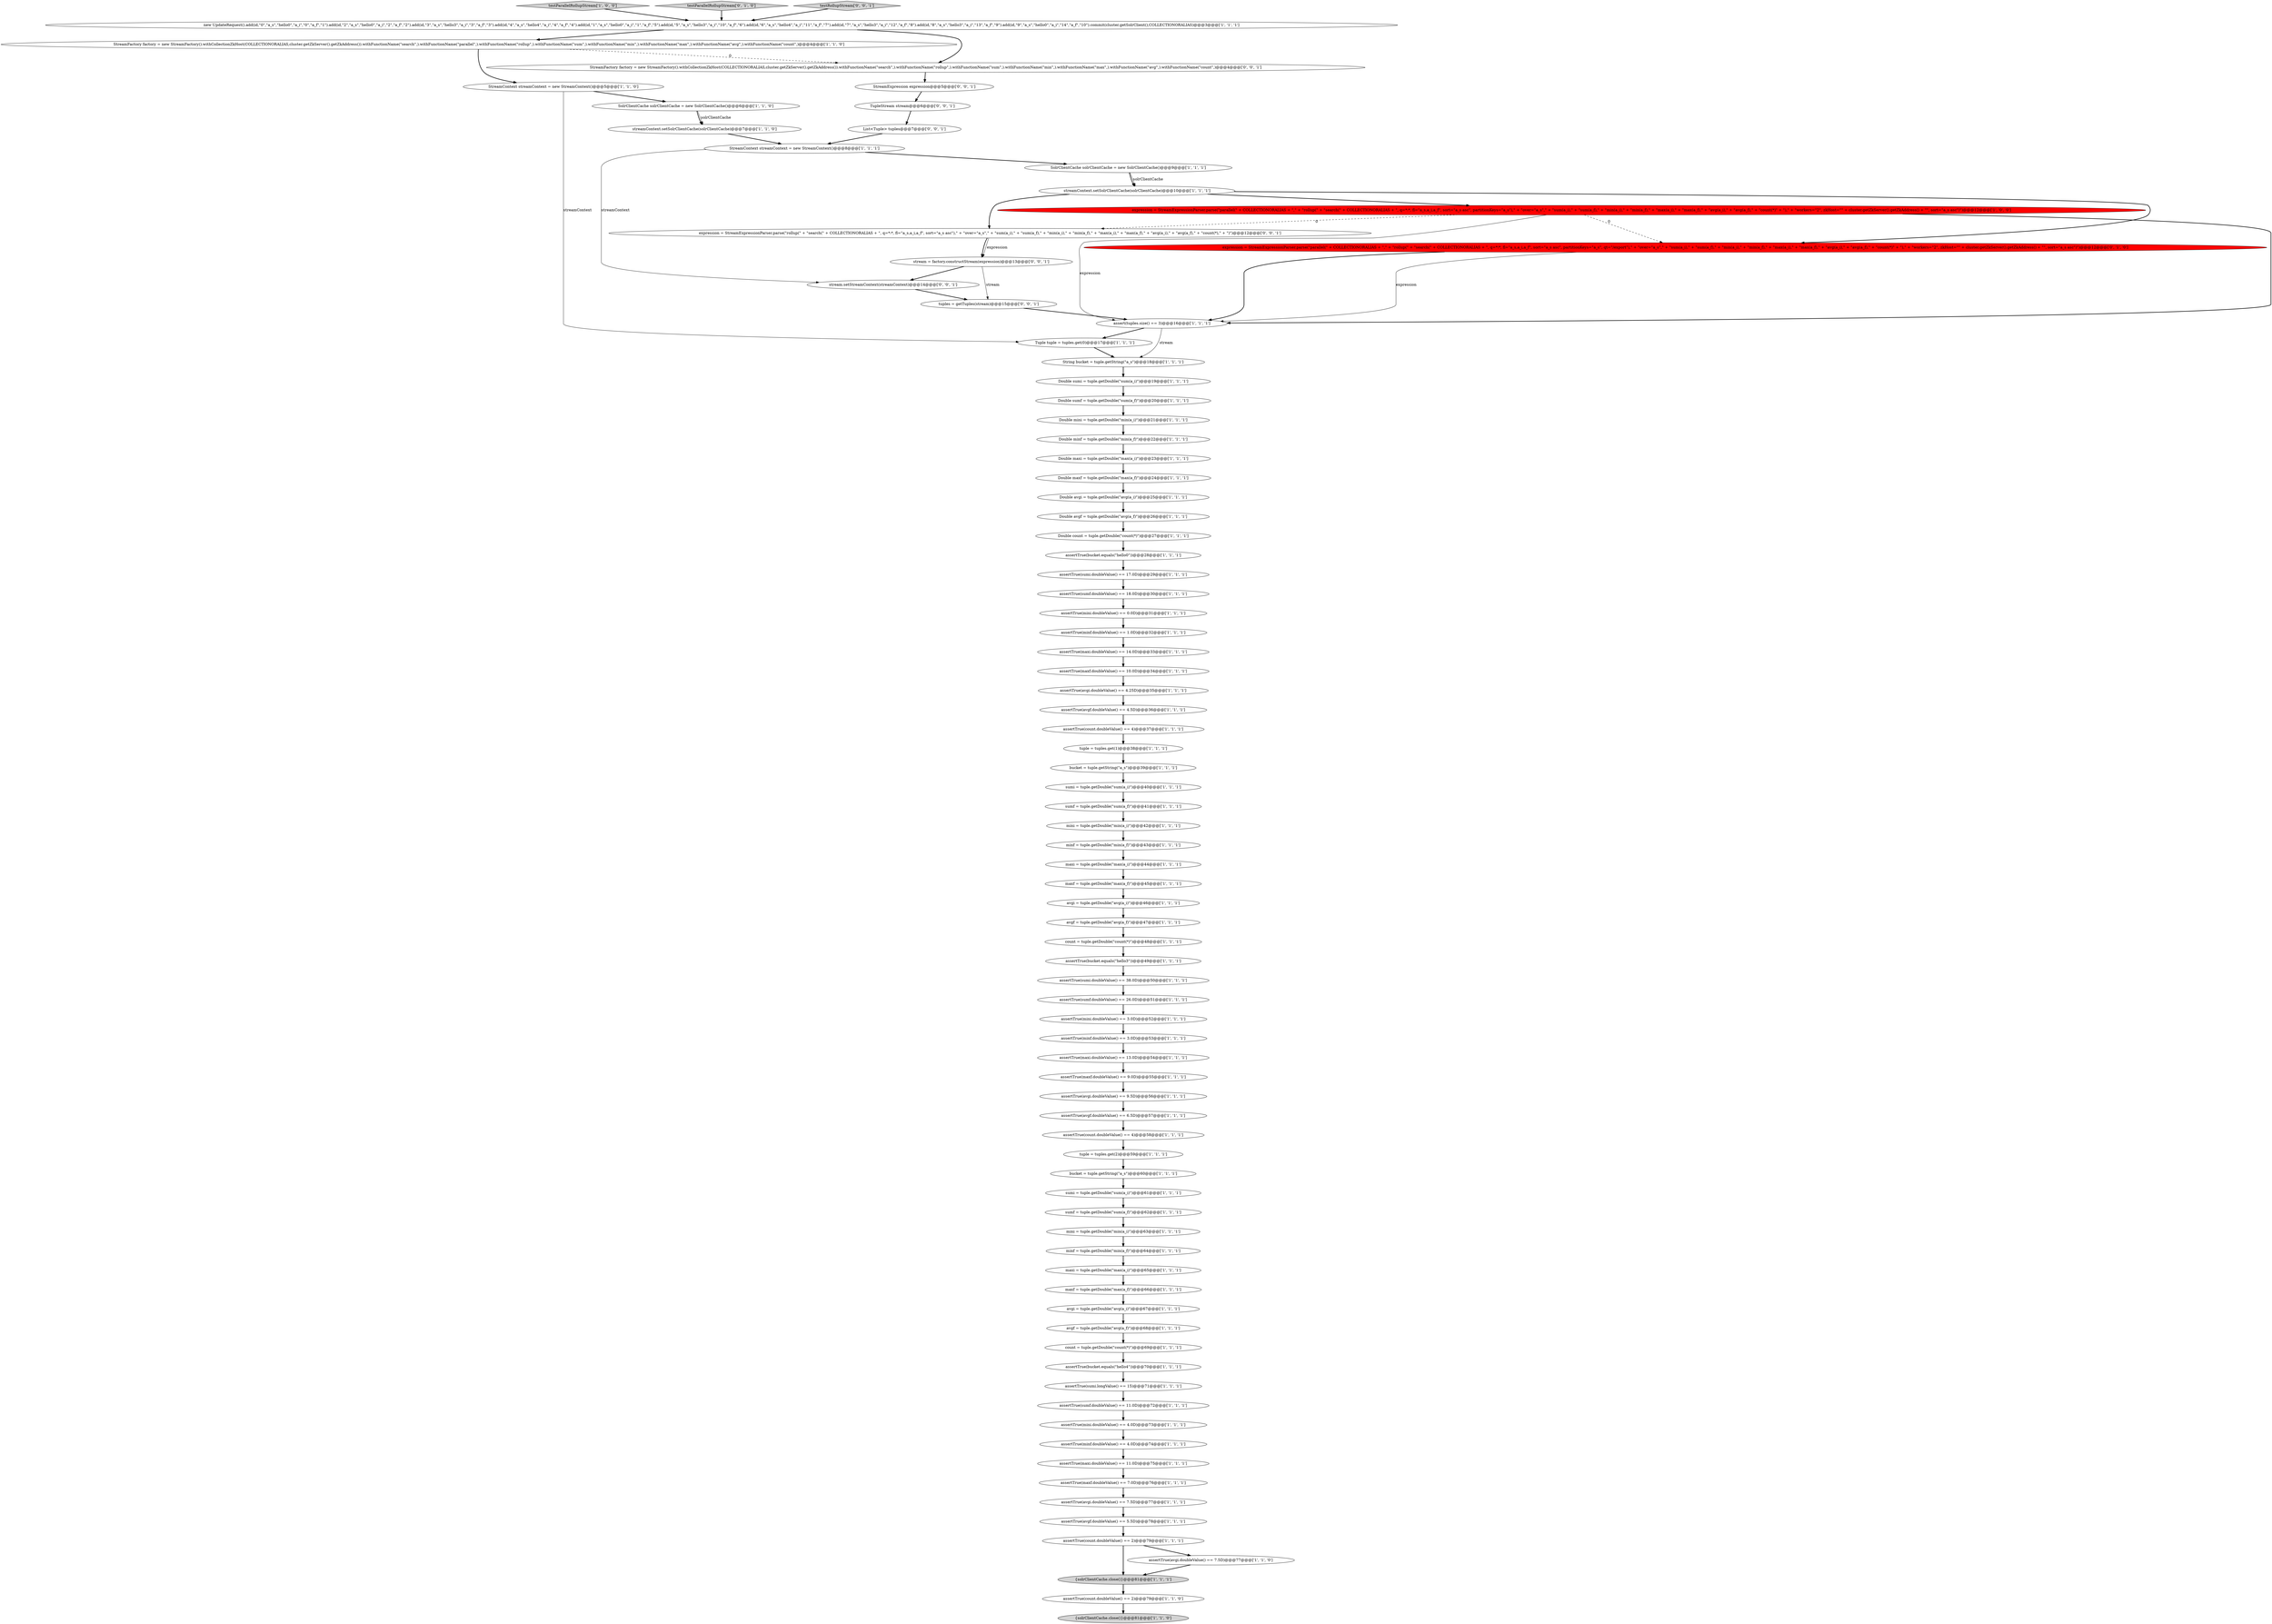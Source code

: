digraph {
56 [style = filled, label = "minf = tuple.getDouble(\"min(a_f)\")@@@64@@@['1', '1', '1']", fillcolor = white, shape = ellipse image = "AAA0AAABBB1BBB"];
55 [style = filled, label = "mini = tuple.getDouble(\"min(a_i)\")@@@63@@@['1', '1', '1']", fillcolor = white, shape = ellipse image = "AAA0AAABBB1BBB"];
74 [style = filled, label = "maxi = tuple.getDouble(\"max(a_i)\")@@@65@@@['1', '1', '1']", fillcolor = white, shape = ellipse image = "AAA0AAABBB1BBB"];
68 [style = filled, label = "{solrClientCache.close()}@@@81@@@['1', '1', '1']", fillcolor = lightgray, shape = ellipse image = "AAA0AAABBB1BBB"];
40 [style = filled, label = "maxi = tuple.getDouble(\"max(a_i)\")@@@44@@@['1', '1', '1']", fillcolor = white, shape = ellipse image = "AAA0AAABBB1BBB"];
39 [style = filled, label = "assertTrue(minf.doubleValue() == 1.0D)@@@32@@@['1', '1', '1']", fillcolor = white, shape = ellipse image = "AAA0AAABBB1BBB"];
65 [style = filled, label = "assertTrue(bucket.equals(\"hello4\"))@@@70@@@['1', '1', '1']", fillcolor = white, shape = ellipse image = "AAA0AAABBB1BBB"];
50 [style = filled, label = "assertTrue(mini.doubleValue() == 4.0D)@@@73@@@['1', '1', '1']", fillcolor = white, shape = ellipse image = "AAA0AAABBB1BBB"];
84 [style = filled, label = "stream = factory.constructStream(expression)@@@13@@@['0', '0', '1']", fillcolor = white, shape = ellipse image = "AAA0AAABBB3BBB"];
49 [style = filled, label = "Double maxf = tuple.getDouble(\"max(a_f)\")@@@24@@@['1', '1', '1']", fillcolor = white, shape = ellipse image = "AAA0AAABBB1BBB"];
31 [style = filled, label = "testParallelRollupStream['1', '0', '0']", fillcolor = lightgray, shape = diamond image = "AAA0AAABBB1BBB"];
51 [style = filled, label = "maxf = tuple.getDouble(\"max(a_f)\")@@@45@@@['1', '1', '1']", fillcolor = white, shape = ellipse image = "AAA0AAABBB1BBB"];
6 [style = filled, label = "assertTrue(maxf.doubleValue() == 9.0D)@@@55@@@['1', '1', '1']", fillcolor = white, shape = ellipse image = "AAA0AAABBB1BBB"];
23 [style = filled, label = "bucket = tuple.getString(\"a_s\")@@@60@@@['1', '1', '1']", fillcolor = white, shape = ellipse image = "AAA0AAABBB1BBB"];
77 [style = filled, label = "assertTrue(maxf.doubleValue() == 7.0D)@@@76@@@['1', '1', '1']", fillcolor = white, shape = ellipse image = "AAA0AAABBB1BBB"];
82 [style = filled, label = "stream.setStreamContext(streamContext)@@@14@@@['0', '0', '1']", fillcolor = white, shape = ellipse image = "AAA0AAABBB3BBB"];
60 [style = filled, label = "assertTrue(avgi.doubleValue() == 4.25D)@@@35@@@['1', '1', '1']", fillcolor = white, shape = ellipse image = "AAA0AAABBB1BBB"];
67 [style = filled, label = "tuple = tuples.get(2)@@@59@@@['1', '1', '1']", fillcolor = white, shape = ellipse image = "AAA0AAABBB1BBB"];
0 [style = filled, label = "assertTrue(avgf.doubleValue() == 6.5D)@@@57@@@['1', '1', '1']", fillcolor = white, shape = ellipse image = "AAA0AAABBB1BBB"];
54 [style = filled, label = "Double count = tuple.getDouble(\"count(*)\")@@@27@@@['1', '1', '1']", fillcolor = white, shape = ellipse image = "AAA0AAABBB1BBB"];
20 [style = filled, label = "tuple = tuples.get(1)@@@38@@@['1', '1', '1']", fillcolor = white, shape = ellipse image = "AAA0AAABBB1BBB"];
52 [style = filled, label = "maxf = tuple.getDouble(\"max(a_f)\")@@@66@@@['1', '1', '1']", fillcolor = white, shape = ellipse image = "AAA0AAABBB1BBB"];
32 [style = filled, label = "StreamContext streamContext = new StreamContext()@@@8@@@['1', '1', '1']", fillcolor = white, shape = ellipse image = "AAA0AAABBB1BBB"];
3 [style = filled, label = "String bucket = tuple.getString(\"a_s\")@@@18@@@['1', '1', '1']", fillcolor = white, shape = ellipse image = "AAA0AAABBB1BBB"];
8 [style = filled, label = "assertTrue(sumf.doubleValue() == 11.0D)@@@72@@@['1', '1', '1']", fillcolor = white, shape = ellipse image = "AAA0AAABBB1BBB"];
16 [style = filled, label = "avgi = tuple.getDouble(\"avg(a_i)\")@@@67@@@['1', '1', '1']", fillcolor = white, shape = ellipse image = "AAA0AAABBB1BBB"];
42 [style = filled, label = "assertTrue(sumi.longValue() == 15)@@@71@@@['1', '1', '1']", fillcolor = white, shape = ellipse image = "AAA0AAABBB1BBB"];
75 [style = filled, label = "sumf = tuple.getDouble(\"sum(a_f)\")@@@41@@@['1', '1', '1']", fillcolor = white, shape = ellipse image = "AAA0AAABBB1BBB"];
69 [style = filled, label = "assert(tuples.size() == 3)@@@16@@@['1', '1', '1']", fillcolor = white, shape = ellipse image = "AAA0AAABBB1BBB"];
76 [style = filled, label = "count = tuple.getDouble(\"count(*)\")@@@69@@@['1', '1', '1']", fillcolor = white, shape = ellipse image = "AAA0AAABBB1BBB"];
63 [style = filled, label = "assertTrue(count.doubleValue() == 2)@@@79@@@['1', '1', '1']", fillcolor = white, shape = ellipse image = "AAA0AAABBB1BBB"];
36 [style = filled, label = "SolrClientCache solrClientCache = new SolrClientCache()@@@6@@@['1', '1', '0']", fillcolor = white, shape = ellipse image = "AAA0AAABBB1BBB"];
64 [style = filled, label = "Double avgi = tuple.getDouble(\"avg(a_i)\")@@@25@@@['1', '1', '1']", fillcolor = white, shape = ellipse image = "AAA0AAABBB1BBB"];
70 [style = filled, label = "sumi = tuple.getDouble(\"sum(a_i)\")@@@61@@@['1', '1', '1']", fillcolor = white, shape = ellipse image = "AAA0AAABBB1BBB"];
41 [style = filled, label = "Double sumf = tuple.getDouble(\"sum(a_f)\")@@@20@@@['1', '1', '1']", fillcolor = white, shape = ellipse image = "AAA0AAABBB1BBB"];
78 [style = filled, label = "expression = StreamExpressionParser.parse(\"parallel(\" + COLLECTIONORALIAS + \",\" + \"rollup(\" + \"search(\" + COLLECTIONORALIAS + \", q=*:*, fl=\"a_s,a_i,a_f\", sort=\"a_s asc\", partitionKeys=\"a_s\", qt=\"/export\"),\" + \"over=\"a_s\",\" + \"sum(a_i),\" + \"sum(a_f),\" + \"min(a_i),\" + \"min(a_f),\" + \"max(a_i),\" + \"max(a_f),\" + \"avg(a_i),\" + \"avg(a_f),\" + \"count(*)\" + \"),\" + \"workers=\"2\", zkHost=\"\" + cluster.getZkServer().getZkAddress() + \"\", sort=\"a_s asc\")\")@@@12@@@['0', '1', '0']", fillcolor = red, shape = ellipse image = "AAA1AAABBB2BBB"];
12 [style = filled, label = "assertTrue(maxf.doubleValue() == 10.0D)@@@34@@@['1', '1', '1']", fillcolor = white, shape = ellipse image = "AAA0AAABBB1BBB"];
17 [style = filled, label = "mini = tuple.getDouble(\"min(a_i)\")@@@42@@@['1', '1', '1']", fillcolor = white, shape = ellipse image = "AAA0AAABBB1BBB"];
10 [style = filled, label = "SolrClientCache solrClientCache = new SolrClientCache()@@@9@@@['1', '1', '1']", fillcolor = white, shape = ellipse image = "AAA0AAABBB1BBB"];
57 [style = filled, label = "assertTrue(count.doubleValue() == 4)@@@37@@@['1', '1', '1']", fillcolor = white, shape = ellipse image = "AAA0AAABBB1BBB"];
66 [style = filled, label = "new UpdateRequest().add(id,\"0\",\"a_s\",\"hello0\",\"a_i\",\"0\",\"a_f\",\"1\").add(id,\"2\",\"a_s\",\"hello0\",\"a_i\",\"2\",\"a_f\",\"2\").add(id,\"3\",\"a_s\",\"hello3\",\"a_i\",\"3\",\"a_f\",\"3\").add(id,\"4\",\"a_s\",\"hello4\",\"a_i\",\"4\",\"a_f\",\"4\").add(id,\"1\",\"a_s\",\"hello0\",\"a_i\",\"1\",\"a_f\",\"5\").add(id,\"5\",\"a_s\",\"hello3\",\"a_i\",\"10\",\"a_f\",\"6\").add(id,\"6\",\"a_s\",\"hello4\",\"a_i\",\"11\",\"a_f\",\"7\").add(id,\"7\",\"a_s\",\"hello3\",\"a_i\",\"12\",\"a_f\",\"8\").add(id,\"8\",\"a_s\",\"hello3\",\"a_i\",\"13\",\"a_f\",\"9\").add(id,\"9\",\"a_s\",\"hello0\",\"a_i\",\"14\",\"a_f\",\"10\").commit(cluster.getSolrClient(),COLLECTIONORALIAS)@@@3@@@['1', '1', '1']", fillcolor = white, shape = ellipse image = "AAA0AAABBB1BBB"];
7 [style = filled, label = "assertTrue(bucket.equals(\"hello3\"))@@@49@@@['1', '1', '1']", fillcolor = white, shape = ellipse image = "AAA0AAABBB1BBB"];
73 [style = filled, label = "Double avgf = tuple.getDouble(\"avg(a_f)\")@@@26@@@['1', '1', '1']", fillcolor = white, shape = ellipse image = "AAA0AAABBB1BBB"];
58 [style = filled, label = "assertTrue(minf.doubleValue() == 4.0D)@@@74@@@['1', '1', '1']", fillcolor = white, shape = ellipse image = "AAA0AAABBB1BBB"];
86 [style = filled, label = "expression = StreamExpressionParser.parse(\"rollup(\" + \"search(\" + COLLECTIONORALIAS + \", q=*:*, fl=\"a_s,a_i,a_f\", sort=\"a_s asc\"),\" + \"over=\"a_s\",\" + \"sum(a_i),\" + \"sum(a_f),\" + \"min(a_i),\" + \"min(a_f),\" + \"max(a_i),\" + \"max(a_f),\" + \"avg(a_i),\" + \"avg(a_f),\" + \"count(*),\" + \")\")@@@12@@@['0', '0', '1']", fillcolor = white, shape = ellipse image = "AAA0AAABBB3BBB"];
5 [style = filled, label = "assertTrue(avgi.doubleValue() == 7.5D)@@@77@@@['1', '1', '1']", fillcolor = white, shape = ellipse image = "AAA0AAABBB1BBB"];
34 [style = filled, label = "sumi = tuple.getDouble(\"sum(a_i)\")@@@40@@@['1', '1', '1']", fillcolor = white, shape = ellipse image = "AAA0AAABBB1BBB"];
18 [style = filled, label = "assertTrue(avgi.doubleValue() == 9.5D)@@@56@@@['1', '1', '1']", fillcolor = white, shape = ellipse image = "AAA0AAABBB1BBB"];
87 [style = filled, label = "tuples = getTuples(stream)@@@15@@@['0', '0', '1']", fillcolor = white, shape = ellipse image = "AAA0AAABBB3BBB"];
79 [style = filled, label = "testParallelRollupStream['0', '1', '0']", fillcolor = lightgray, shape = diamond image = "AAA0AAABBB2BBB"];
28 [style = filled, label = "Double mini = tuple.getDouble(\"min(a_i)\")@@@21@@@['1', '1', '1']", fillcolor = white, shape = ellipse image = "AAA0AAABBB1BBB"];
53 [style = filled, label = "assertTrue(mini.doubleValue() == 0.0D)@@@31@@@['1', '1', '1']", fillcolor = white, shape = ellipse image = "AAA0AAABBB1BBB"];
43 [style = filled, label = "expression = StreamExpressionParser.parse(\"parallel(\" + COLLECTIONORALIAS + \",\" + \"rollup(\" + \"search(\" + COLLECTIONORALIAS + \", q=*:*, fl=\"a_s,a_i,a_f\", sort=\"a_s asc\", partitionKeys=\"a_s\"),\" + \"over=\"a_s\",\" + \"sum(a_i),\" + \"sum(a_f),\" + \"min(a_i),\" + \"min(a_f),\" + \"max(a_i),\" + \"max(a_f),\" + \"avg(a_i),\" + \"avg(a_f),\" + \"count(*)\" + \"),\" + \"workers=\"2\", zkHost=\"\" + cluster.getZkServer().getZkAddress() + \"\", sort=\"a_s asc\")\")@@@12@@@['1', '0', '0']", fillcolor = red, shape = ellipse image = "AAA1AAABBB1BBB"];
30 [style = filled, label = "Double maxi = tuple.getDouble(\"max(a_i)\")@@@23@@@['1', '1', '1']", fillcolor = white, shape = ellipse image = "AAA0AAABBB1BBB"];
4 [style = filled, label = "assertTrue(avgf.doubleValue() == 5.5D)@@@78@@@['1', '1', '1']", fillcolor = white, shape = ellipse image = "AAA0AAABBB1BBB"];
13 [style = filled, label = "sumf = tuple.getDouble(\"sum(a_f)\")@@@62@@@['1', '1', '1']", fillcolor = white, shape = ellipse image = "AAA0AAABBB1BBB"];
83 [style = filled, label = "StreamExpression expression@@@5@@@['0', '0', '1']", fillcolor = white, shape = ellipse image = "AAA0AAABBB3BBB"];
81 [style = filled, label = "StreamFactory factory = new StreamFactory().withCollectionZkHost(COLLECTIONORALIAS,cluster.getZkServer().getZkAddress()).withFunctionName(\"search\",).withFunctionName(\"rollup\",).withFunctionName(\"sum\",).withFunctionName(\"min\",).withFunctionName(\"max\",).withFunctionName(\"avg\",).withFunctionName(\"count\",)@@@4@@@['0', '0', '1']", fillcolor = white, shape = ellipse image = "AAA0AAABBB3BBB"];
14 [style = filled, label = "streamContext.setSolrClientCache(solrClientCache)@@@7@@@['1', '1', '0']", fillcolor = white, shape = ellipse image = "AAA0AAABBB1BBB"];
27 [style = filled, label = "count = tuple.getDouble(\"count(*)\")@@@48@@@['1', '1', '1']", fillcolor = white, shape = ellipse image = "AAA0AAABBB1BBB"];
61 [style = filled, label = "assertTrue(minf.doubleValue() == 3.0D)@@@53@@@['1', '1', '1']", fillcolor = white, shape = ellipse image = "AAA0AAABBB1BBB"];
29 [style = filled, label = "avgf = tuple.getDouble(\"avg(a_f)\")@@@47@@@['1', '1', '1']", fillcolor = white, shape = ellipse image = "AAA0AAABBB1BBB"];
44 [style = filled, label = "minf = tuple.getDouble(\"min(a_f)\")@@@43@@@['1', '1', '1']", fillcolor = white, shape = ellipse image = "AAA0AAABBB1BBB"];
88 [style = filled, label = "testRollupStream['0', '0', '1']", fillcolor = lightgray, shape = diamond image = "AAA0AAABBB3BBB"];
2 [style = filled, label = "assertTrue(maxi.doubleValue() == 14.0D)@@@33@@@['1', '1', '1']", fillcolor = white, shape = ellipse image = "AAA0AAABBB1BBB"];
9 [style = filled, label = "assertTrue(maxi.doubleValue() == 13.0D)@@@54@@@['1', '1', '1']", fillcolor = white, shape = ellipse image = "AAA0AAABBB1BBB"];
19 [style = filled, label = "assertTrue(sumi.doubleValue() == 17.0D)@@@29@@@['1', '1', '1']", fillcolor = white, shape = ellipse image = "AAA0AAABBB1BBB"];
21 [style = filled, label = "assertTrue(count.doubleValue() == 2)@@@79@@@['1', '1', '0']", fillcolor = white, shape = ellipse image = "AAA0AAABBB1BBB"];
33 [style = filled, label = "StreamFactory factory = new StreamFactory().withCollectionZkHost(COLLECTIONORALIAS,cluster.getZkServer().getZkAddress()).withFunctionName(\"search\",).withFunctionName(\"parallel\",).withFunctionName(\"rollup\",).withFunctionName(\"sum\",).withFunctionName(\"min\",).withFunctionName(\"max\",).withFunctionName(\"avg\",).withFunctionName(\"count\",)@@@4@@@['1', '1', '0']", fillcolor = white, shape = ellipse image = "AAA0AAABBB1BBB"];
22 [style = filled, label = "Double sumi = tuple.getDouble(\"sum(a_i)\")@@@19@@@['1', '1', '1']", fillcolor = white, shape = ellipse image = "AAA0AAABBB1BBB"];
25 [style = filled, label = "assertTrue(avgf.doubleValue() == 4.5D)@@@36@@@['1', '1', '1']", fillcolor = white, shape = ellipse image = "AAA0AAABBB1BBB"];
71 [style = filled, label = "Tuple tuple = tuples.get(0)@@@17@@@['1', '1', '1']", fillcolor = white, shape = ellipse image = "AAA0AAABBB1BBB"];
35 [style = filled, label = "assertTrue(mini.doubleValue() == 3.0D)@@@52@@@['1', '1', '1']", fillcolor = white, shape = ellipse image = "AAA0AAABBB1BBB"];
46 [style = filled, label = "assertTrue(count.doubleValue() == 4)@@@58@@@['1', '1', '1']", fillcolor = white, shape = ellipse image = "AAA0AAABBB1BBB"];
24 [style = filled, label = "streamContext.setSolrClientCache(solrClientCache)@@@10@@@['1', '1', '1']", fillcolor = white, shape = ellipse image = "AAA0AAABBB1BBB"];
48 [style = filled, label = "assertTrue(avgi.doubleValue() == 7.5D)@@@77@@@['1', '1', '0']", fillcolor = white, shape = ellipse image = "AAA0AAABBB1BBB"];
72 [style = filled, label = "assertTrue(sumi.doubleValue() == 38.0D)@@@50@@@['1', '1', '1']", fillcolor = white, shape = ellipse image = "AAA0AAABBB1BBB"];
85 [style = filled, label = "List<Tuple> tuples@@@7@@@['0', '0', '1']", fillcolor = white, shape = ellipse image = "AAA0AAABBB3BBB"];
62 [style = filled, label = "bucket = tuple.getString(\"a_s\")@@@39@@@['1', '1', '1']", fillcolor = white, shape = ellipse image = "AAA0AAABBB1BBB"];
15 [style = filled, label = "assertTrue(sumf.doubleValue() == 26.0D)@@@51@@@['1', '1', '1']", fillcolor = white, shape = ellipse image = "AAA0AAABBB1BBB"];
80 [style = filled, label = "TupleStream stream@@@6@@@['0', '0', '1']", fillcolor = white, shape = ellipse image = "AAA0AAABBB3BBB"];
47 [style = filled, label = "avgi = tuple.getDouble(\"avg(a_i)\")@@@46@@@['1', '1', '1']", fillcolor = white, shape = ellipse image = "AAA0AAABBB1BBB"];
26 [style = filled, label = "avgf = tuple.getDouble(\"avg(a_f)\")@@@68@@@['1', '1', '1']", fillcolor = white, shape = ellipse image = "AAA0AAABBB1BBB"];
45 [style = filled, label = "assertTrue(maxi.doubleValue() == 11.0D)@@@75@@@['1', '1', '1']", fillcolor = white, shape = ellipse image = "AAA0AAABBB1BBB"];
11 [style = filled, label = "assertTrue(sumf.doubleValue() == 18.0D)@@@30@@@['1', '1', '1']", fillcolor = white, shape = ellipse image = "AAA0AAABBB1BBB"];
1 [style = filled, label = "StreamContext streamContext = new StreamContext()@@@5@@@['1', '1', '0']", fillcolor = white, shape = ellipse image = "AAA0AAABBB1BBB"];
38 [style = filled, label = "Double minf = tuple.getDouble(\"min(a_f)\")@@@22@@@['1', '1', '1']", fillcolor = white, shape = ellipse image = "AAA0AAABBB1BBB"];
37 [style = filled, label = "assertTrue(bucket.equals(\"hello0\"))@@@28@@@['1', '1', '1']", fillcolor = white, shape = ellipse image = "AAA0AAABBB1BBB"];
59 [style = filled, label = "{solrClientCache.close()}@@@81@@@['1', '1', '0']", fillcolor = lightgray, shape = ellipse image = "AAA0AAABBB1BBB"];
65->42 [style = bold, label=""];
79->66 [style = bold, label=""];
4->63 [style = bold, label=""];
13->55 [style = bold, label=""];
63->48 [style = bold, label=""];
0->46 [style = bold, label=""];
81->83 [style = bold, label=""];
10->24 [style = solid, label="solrClientCache"];
10->24 [style = bold, label=""];
28->38 [style = bold, label=""];
73->54 [style = bold, label=""];
19->11 [style = bold, label=""];
57->20 [style = bold, label=""];
30->49 [style = bold, label=""];
24->43 [style = bold, label=""];
72->15 [style = bold, label=""];
64->73 [style = bold, label=""];
53->39 [style = bold, label=""];
84->87 [style = solid, label="stream"];
68->21 [style = bold, label=""];
9->6 [style = bold, label=""];
41->28 [style = bold, label=""];
34->75 [style = bold, label=""];
7->72 [style = bold, label=""];
38->30 [style = bold, label=""];
51->47 [style = bold, label=""];
54->37 [style = bold, label=""];
27->7 [style = bold, label=""];
20->62 [style = bold, label=""];
32->82 [style = solid, label="streamContext"];
17->44 [style = bold, label=""];
18->0 [style = bold, label=""];
66->33 [style = bold, label=""];
25->57 [style = bold, label=""];
43->69 [style = solid, label="expression"];
49->64 [style = bold, label=""];
70->13 [style = bold, label=""];
40->51 [style = bold, label=""];
35->61 [style = bold, label=""];
33->81 [style = dashed, label="0"];
22->41 [style = bold, label=""];
16->26 [style = bold, label=""];
80->85 [style = bold, label=""];
78->69 [style = solid, label="expression"];
21->59 [style = bold, label=""];
31->66 [style = bold, label=""];
36->14 [style = bold, label=""];
32->10 [style = bold, label=""];
15->35 [style = bold, label=""];
86->84 [style = solid, label="expression"];
29->27 [style = bold, label=""];
75->17 [style = bold, label=""];
88->66 [style = bold, label=""];
87->69 [style = bold, label=""];
43->69 [style = bold, label=""];
23->70 [style = bold, label=""];
26->76 [style = bold, label=""];
12->60 [style = bold, label=""];
71->3 [style = bold, label=""];
50->58 [style = bold, label=""];
6->18 [style = bold, label=""];
42->8 [style = bold, label=""];
60->25 [style = bold, label=""];
83->80 [style = bold, label=""];
47->29 [style = bold, label=""];
86->84 [style = bold, label=""];
46->67 [style = bold, label=""];
52->16 [style = bold, label=""];
24->86 [style = bold, label=""];
39->2 [style = bold, label=""];
5->4 [style = bold, label=""];
48->68 [style = bold, label=""];
62->34 [style = bold, label=""];
66->81 [style = bold, label=""];
56->74 [style = bold, label=""];
8->50 [style = bold, label=""];
1->71 [style = solid, label="streamContext"];
14->32 [style = bold, label=""];
43->86 [style = dashed, label="0"];
67->23 [style = bold, label=""];
82->87 [style = bold, label=""];
77->5 [style = bold, label=""];
74->52 [style = bold, label=""];
36->14 [style = solid, label="solrClientCache"];
24->78 [style = bold, label=""];
44->40 [style = bold, label=""];
45->77 [style = bold, label=""];
84->82 [style = bold, label=""];
33->1 [style = bold, label=""];
61->9 [style = bold, label=""];
1->36 [style = bold, label=""];
3->22 [style = bold, label=""];
2->12 [style = bold, label=""];
55->56 [style = bold, label=""];
11->53 [style = bold, label=""];
69->3 [style = solid, label="stream"];
43->78 [style = dashed, label="0"];
69->71 [style = bold, label=""];
63->68 [style = bold, label=""];
58->45 [style = bold, label=""];
76->65 [style = bold, label=""];
78->69 [style = bold, label=""];
37->19 [style = bold, label=""];
85->32 [style = bold, label=""];
}
